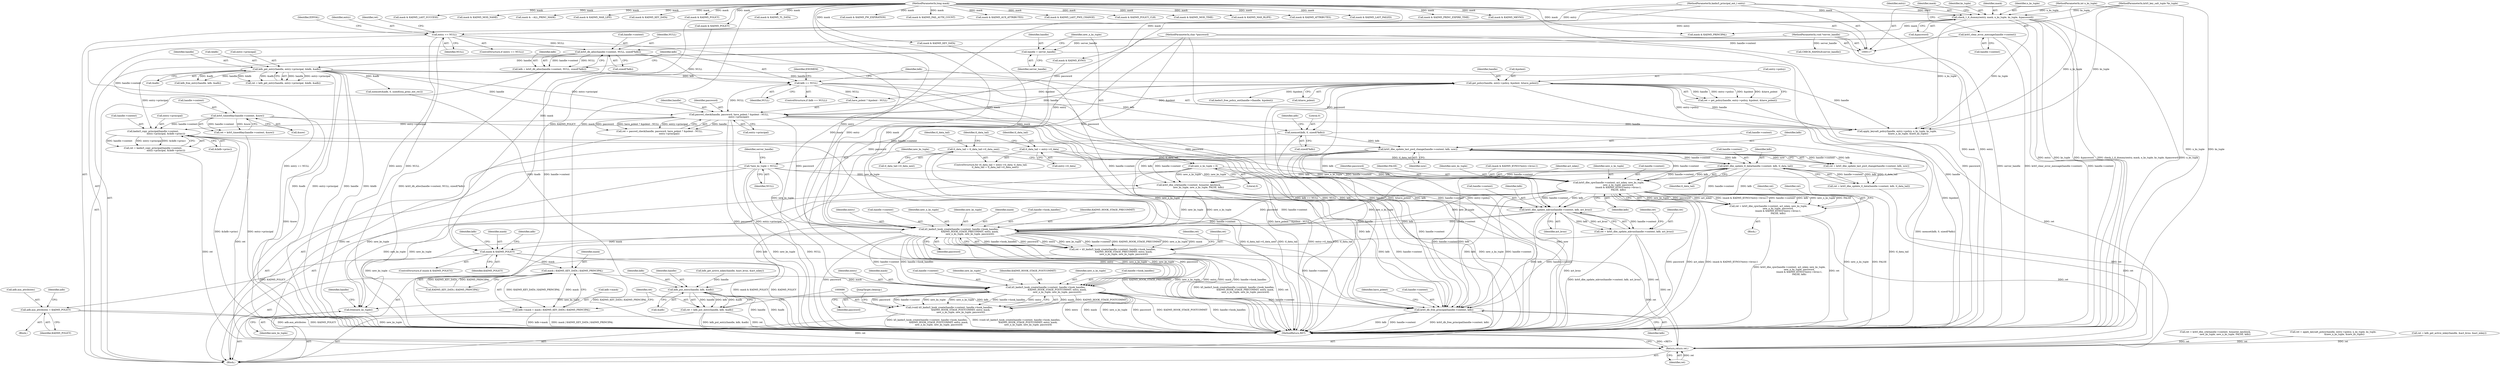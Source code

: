 digraph "1_krb5_b863de7fbf080b15e347a736fdda0a82d42f4f6b@pointer" {
"1000583" [label="(Call,krb5_dbe_cpw(handle->context, act_mkey, new_ks_tuple,\n                           new_n_ks_tuple, password,\n                           (mask & KADM5_KVNO)?entry->kvno:1,\n                           FALSE, kdb))"];
"1000530" [label="(Call,krb5_dbe_update_tl_data(handle->context, kdb, tl_data_tail))"];
"1000503" [label="(Call,krb5_dbe_update_last_pwd_change(handle->context, kdb, now))"];
"1000488" [label="(Call,kadm5_copy_principal(handle->context,\n                                    entry->principal, &(kdb->princ)))"];
"1000331" [label="(Call,krb5_timeofday(handle->context, &now))"];
"1000264" [label="(Call,krb5_db_alloc(handle->context, NULL, sizeof(*kdb)))"];
"1000151" [label="(Call,krb5_clear_error_message(handle->context))"];
"1000230" [label="(Call,entry == NULL)"];
"1000155" [label="(Call,check_1_6_dummy(entry, mask, n_ks_tuple, ks_tuple, &password))"];
"1000119" [label="(MethodParameterIn,kadm5_principal_ent_t entry)"];
"1000120" [label="(MethodParameterIn,long mask)"];
"1000121" [label="(MethodParameterIn,int n_ks_tuple)"];
"1000122" [label="(MethodParameterIn,krb5_key_salt_tuple *ks_tuple)"];
"1000237" [label="(Call,kdb_get_entry(handle, entry->principal, &kdb, &adb))"];
"1000136" [label="(Call,handle = server_handle)"];
"1000118" [label="(MethodParameterIn,void *server_handle)"];
"1000314" [label="(Call,passwd_check(handle, password, have_polent ? &polent : NULL,\n                           entry->principal))"];
"1000297" [label="(Call,get_policy(handle, entry->policy, &polent, &have_polent))"];
"1000123" [label="(MethodParameterIn,char *password)"];
"1000273" [label="(Call,kdb == NULL)"];
"1000262" [label="(Call,kdb = krb5_db_alloc(handle->context, NULL, sizeof(*kdb)))"];
"1000278" [label="(Call,memset(kdb, 0, sizeof(*kdb)))"];
"1000522" [label="(Call,tl_data_tail = tl_data_tail->tl_data_next)"];
"1000516" [label="(Call,tl_data_tail = entry->tl_data)"];
"1000146" [label="(Call,*new_ks_tuple = NULL)"];
"1000142" [label="(Call,new_n_ks_tuple = 0)"];
"1000581" [label="(Call,ret = krb5_dbe_cpw(handle->context, act_mkey, new_ks_tuple,\n                           new_n_ks_tuple, password,\n                           (mask & KADM5_KVNO)?entry->kvno:1,\n                           FALSE, kdb))"];
"1000718" [label="(Return,return ret;)"];
"1000620" [label="(Call,krb5_dbe_update_mkvno(handle->context, kdb, act_kvno))"];
"1000618" [label="(Call,ret = krb5_dbe_update_mkvno(handle->context, kdb, act_kvno))"];
"1000631" [label="(Call,k5_kadm5_hook_create(handle->context, handle->hook_handles,\n                               KADM5_HOOK_STAGE_PRECOMMIT, entry, mask,\n                               new_n_ks_tuple, new_ks_tuple, password))"];
"1000629" [label="(Call,ret = k5_kadm5_hook_create(handle->context, handle->hook_handles,\n                               KADM5_HOOK_STAGE_PRECOMMIT, entry, mask,\n                               new_n_ks_tuple, new_ks_tuple, password))"];
"1000653" [label="(Call,mask & KADM5_POLICY)"];
"1000657" [label="(Call,adb.aux_attributes = KADM5_POLICY)"];
"1000673" [label="(Call,mask | KADM5_KEY_DATA | KADM5_PRINCIPAL)"];
"1000669" [label="(Call,kdb->mask = mask | KADM5_KEY_DATA | KADM5_PRINCIPAL)"];
"1000687" [label="(Call,k5_kadm5_hook_create(handle->context, handle->hook_handles,\n                                KADM5_HOOK_STAGE_POSTCOMMIT, entry, mask,\n                                new_n_ks_tuple, new_ks_tuple, password))"];
"1000685" [label="(Call,(void) k5_kadm5_hook_create(handle->context, handle->hook_handles,\n                                KADM5_HOOK_STAGE_POSTCOMMIT, entry, mask,\n                                new_n_ks_tuple, new_ks_tuple, password))"];
"1000701" [label="(Call,free(new_ks_tuple))"];
"1000703" [label="(Call,krb5_db_free_principal(handle->context, kdb))"];
"1000680" [label="(Call,kdb_put_entry(handle, kdb, &adb))"];
"1000678" [label="(Call,ret = kdb_put_entry(handle, kdb, &adb))"];
"1000412" [label="(Call,mask & KADM5_PRINC_EXPIRE_TIME)"];
"1000685" [label="(Call,(void) k5_kadm5_hook_create(handle->context, handle->hook_handles,\n                                KADM5_HOOK_STAGE_POSTCOMMIT, entry, mask,\n                                new_n_ks_tuple, new_ks_tuple, password))"];
"1000632" [label="(Call,handle->context)"];
"1000181" [label="(Call,mask & KADM5_MKVNO)"];
"1000136" [label="(Call,handle = server_handle)"];
"1000641" [label="(Identifier,new_n_ks_tuple)"];
"1000521" [label="(Identifier,tl_data_tail)"];
"1000147" [label="(Identifier,new_ks_tuple)"];
"1000142" [label="(Call,new_n_ks_tuple = 0)"];
"1000189" [label="(Call,mask & KADM5_LAST_SUCCESS)"];
"1000492" [label="(Call,entry->principal)"];
"1000664" [label="(Identifier,adb)"];
"1000642" [label="(Identifier,new_ks_tuple)"];
"1000298" [label="(Identifier,handle)"];
"1000169" [label="(Call,mask & KADM5_MOD_NAME)"];
"1000541" [label="(Call,apply_keysalt_policy(handle, entry->policy, n_ks_tuple, ks_tuple,\n                               &new_n_ks_tuple, &new_ks_tuple))"];
"1000121" [label="(MethodParameterIn,int n_ks_tuple)"];
"1000695" [label="(Identifier,entry)"];
"1000151" [label="(Call,krb5_clear_error_message(handle->context))"];
"1000122" [label="(MethodParameterIn,krb5_key_salt_tuple *ks_tuple)"];
"1000603" [label="(Call,ret = krb5_dbe_crk(handle->context, &master_keyblock,\n                           new_ks_tuple, new_n_ks_tuple, FALSE, kdb))"];
"1000269" [label="(Call,sizeof(*kdb))"];
"1000580" [label="(Block,)"];
"1000224" [label="(Call,mask & ~ALL_PRINC_MASK)"];
"1000590" [label="(Identifier,password)"];
"1000696" [label="(Identifier,mask)"];
"1000124" [label="(Block,)"];
"1000263" [label="(Identifier,kdb)"];
"1000523" [label="(Identifier,tl_data_tail)"];
"1000316" [label="(Identifier,password)"];
"1000539" [label="(Call,ret = apply_keysalt_policy(handle, entry->policy, n_ks_tuple, ks_tuple,\n                               &new_n_ks_tuple, &new_ks_tuple))"];
"1000620" [label="(Call,krb5_dbe_update_mkvno(handle->context, kdb, act_kvno))"];
"1000534" [label="(Identifier,kdb)"];
"1000658" [label="(Call,adb.aux_attributes)"];
"1000229" [label="(ControlStructure,if (entry == NULL))"];
"1000370" [label="(Call,mask & KADM5_MAX_LIFE)"];
"1000295" [label="(Call,ret = get_policy(handle, entry->policy, &polent, &have_polent))"];
"1000652" [label="(ControlStructure,if (mask & KADM5_POLICY))"];
"1000244" [label="(Call,&adb)"];
"1000252" [label="(Call,kdb_free_entry(handle, kdb, &adb))"];
"1000143" [label="(Identifier,new_n_ks_tuple)"];
"1000699" [label="(Identifier,password)"];
"1000688" [label="(Call,handle->context)"];
"1000670" [label="(Call,kdb->mask)"];
"1000682" [label="(Identifier,kdb)"];
"1000516" [label="(Call,tl_data_tail = entry->tl_data)"];
"1000678" [label="(Call,ret = kdb_put_entry(handle, kdb, &adb))"];
"1000291" [label="(Call,mask & KADM5_POLICY)"];
"1000148" [label="(Identifier,NULL)"];
"1000707" [label="(Identifier,kdb)"];
"1000599" [label="(Identifier,FALSE)"];
"1000332" [label="(Call,handle->context)"];
"1000627" [label="(Identifier,ret)"];
"1000238" [label="(Identifier,handle)"];
"1000203" [label="(Call,mask & KADM5_KEY_DATA)"];
"1000231" [label="(Identifier,entry)"];
"1000507" [label="(Identifier,kdb)"];
"1000515" [label="(ControlStructure,for (tl_data_tail = entry->tl_data; tl_data_tail;\n             tl_data_tail = tl_data_tail->tl_data_next))"];
"1000640" [label="(Identifier,mask)"];
"1000215" [label="(Call,mask & KADM5_POLICY)"];
"1000605" [label="(Call,krb5_dbe_crk(handle->context, &master_keyblock,\n                           new_ks_tuple, new_n_ks_tuple, FALSE, kdb))"];
"1000661" [label="(Identifier,KADM5_POLICY)"];
"1000659" [label="(Identifier,adb)"];
"1000489" [label="(Call,handle->context)"];
"1000517" [label="(Identifier,tl_data_tail)"];
"1000322" [label="(Call,entry->principal)"];
"1000635" [label="(Call,handle->hook_handles)"];
"1000616" [label="(Identifier,ret)"];
"1000511" [label="(Call,mask & KADM5_TL_DATA)"];
"1000582" [label="(Identifier,ret)"];
"1000501" [label="(Call,ret = krb5_dbe_update_last_pwd_change(handle->context, kdb, now))"];
"1000331" [label="(Call,krb5_timeofday(handle->context, &now))"];
"1000149" [label="(Call,CHECK_HANDLE(server_handle))"];
"1000286" [label="(Identifier,adb)"];
"1000460" [label="(Call,mask & KADM5_PW_EXPIRATION)"];
"1000196" [label="(Call,mask & KADM5_FAIL_AUTH_COUNT)"];
"1000698" [label="(Identifier,new_ks_tuple)"];
"1000160" [label="(Call,&password)"];
"1000669" [label="(Call,kdb->mask = mask | KADM5_KEY_DATA | KADM5_PRINCIPAL)"];
"1000687" [label="(Call,k5_kadm5_hook_create(handle->context, handle->hook_handles,\n                                KADM5_HOOK_STAGE_POSTCOMMIT, entry, mask,\n                                new_n_ks_tuple, new_ks_tuple, password))"];
"1000185" [label="(Call,mask & KADM5_AUX_ATTRIBUTES)"];
"1000588" [label="(Identifier,new_ks_tuple)"];
"1000158" [label="(Identifier,n_ks_tuple)"];
"1000280" [label="(Literal,0)"];
"1000657" [label="(Call,adb.aux_attributes = KADM5_POLICY)"];
"1000166" [label="(Identifier,mask)"];
"1000621" [label="(Call,handle->context)"];
"1000518" [label="(Call,entry->tl_data)"];
"1000488" [label="(Call,kadm5_copy_principal(handle->context,\n                                    entry->principal, &(kdb->princ)))"];
"1000619" [label="(Identifier,ret)"];
"1000683" [label="(Call,&adb)"];
"1000264" [label="(Call,krb5_db_alloc(handle->context, NULL, sizeof(*kdb)))"];
"1000655" [label="(Identifier,KADM5_POLICY)"];
"1000503" [label="(Call,krb5_dbe_update_last_pwd_change(handle->context, kdb, now))"];
"1000680" [label="(Call,kdb_put_entry(handle, kdb, &adb))"];
"1000137" [label="(Identifier,handle)"];
"1000591" [label="(Call,(mask & KADM5_KVNO)?entry->kvno:1)"];
"1000531" [label="(Call,handle->context)"];
"1000656" [label="(Block,)"];
"1000681" [label="(Identifier,handle)"];
"1000557" [label="(Call,kdb_get_active_mkey(handle, &act_kvno, &act_mkey))"];
"1000317" [label="(Call,have_polent ? &polent : NULL)"];
"1000177" [label="(Call,mask & KADM5_LAST_PWD_CHANGE)"];
"1000236" [label="(Identifier,ret)"];
"1000159" [label="(Identifier,ks_tuple)"];
"1000638" [label="(Identifier,KADM5_HOOK_STAGE_PRECOMMIT)"];
"1000694" [label="(Identifier,KADM5_HOOK_STAGE_POSTCOMMIT)"];
"1000237" [label="(Call,kdb_get_entry(handle, entry->principal, &kdb, &adb))"];
"1000265" [label="(Call,handle->context)"];
"1000700" [label="(JumpTarget,cleanup:)"];
"1000703" [label="(Call,krb5_db_free_principal(handle->context, kdb))"];
"1000508" [label="(Identifier,now)"];
"1000631" [label="(Call,k5_kadm5_hook_create(handle->context, handle->hook_handles,\n                               KADM5_HOOK_STAGE_PRECOMMIT, entry, mask,\n                               new_n_ks_tuple, new_ks_tuple, password))"];
"1000278" [label="(Call,memset(kdb, 0, sizeof(*kdb)))"];
"1000138" [label="(Identifier,server_handle)"];
"1000719" [label="(Identifier,ret)"];
"1000671" [label="(Identifier,kdb)"];
"1000630" [label="(Identifier,ret)"];
"1000230" [label="(Call,entry == NULL)"];
"1000152" [label="(Call,handle->context)"];
"1000146" [label="(Call,*new_ks_tuple = NULL)"];
"1000535" [label="(Identifier,tl_data_tail)"];
"1000567" [label="(Call,mask & KADM5_KEY_DATA)"];
"1000639" [label="(Identifier,entry)"];
"1000654" [label="(Identifier,mask)"];
"1000156" [label="(Identifier,entry)"];
"1000118" [label="(MethodParameterIn,void *server_handle)"];
"1000242" [label="(Call,&kdb)"];
"1000587" [label="(Identifier,act_mkey)"];
"1000235" [label="(Call,ret = kdb_get_entry(handle, entry->principal, &kdb, &adb))"];
"1000335" [label="(Call,&now)"];
"1000297" [label="(Call,get_policy(handle, entry->policy, &polent, &have_polent))"];
"1000625" [label="(Identifier,act_kvno)"];
"1000709" [label="(Identifier,have_polent)"];
"1000234" [label="(Identifier,EINVAL)"];
"1000701" [label="(Call,free(new_ks_tuple))"];
"1000675" [label="(Call,KADM5_KEY_DATA | KADM5_PRINCIPAL)"];
"1000592" [label="(Call,mask & KADM5_KVNO)"];
"1000157" [label="(Identifier,mask)"];
"1000150" [label="(Identifier,server_handle)"];
"1000120" [label="(MethodParameterIn,long mask)"];
"1000697" [label="(Identifier,new_n_ks_tuple)"];
"1000581" [label="(Call,ret = krb5_dbe_cpw(handle->context, act_mkey, new_ks_tuple,\n                           new_n_ks_tuple, password,\n                           (mask & KADM5_KVNO)?entry->kvno:1,\n                           FALSE, kdb))"];
"1000495" [label="(Call,&(kdb->princ))"];
"1000232" [label="(Identifier,NULL)"];
"1000284" [label="(Call,memset(&adb, 0, sizeof(osa_princ_ent_rec)))"];
"1000262" [label="(Call,kdb = krb5_db_alloc(handle->context, NULL, sizeof(*kdb)))"];
"1000218" [label="(Call,mask & KADM5_POLICY_CLR)"];
"1000155" [label="(Call,check_1_6_dummy(entry, mask, n_ks_tuple, ks_tuple, &password))"];
"1000718" [label="(Return,return ret;)"];
"1000712" [label="(Call,kadm5_free_policy_ent(handle->lhandle, &polent))"];
"1000702" [label="(Identifier,new_ks_tuple)"];
"1000273" [label="(Call,kdb == NULL)"];
"1000720" [label="(MethodReturn,RET)"];
"1000524" [label="(Call,tl_data_tail->tl_data_next)"];
"1000673" [label="(Call,mask | KADM5_KEY_DATA | KADM5_PRINCIPAL)"];
"1000679" [label="(Identifier,ret)"];
"1000312" [label="(Call,ret = passwd_check(handle, password, have_polent ? &polent : NULL,\n                           entry->principal))"];
"1000674" [label="(Identifier,mask)"];
"1000315" [label="(Identifier,handle)"];
"1000504" [label="(Call,handle->context)"];
"1000279" [label="(Identifier,kdb)"];
"1000583" [label="(Call,krb5_dbe_cpw(handle->context, act_mkey, new_ks_tuple,\n                           new_n_ks_tuple, password,\n                           (mask & KADM5_KVNO)?entry->kvno:1,\n                           FALSE, kdb))"];
"1000691" [label="(Call,handle->hook_handles)"];
"1000555" [label="(Call,ret = kdb_get_active_mkey(handle, &act_kvno, &act_mkey))"];
"1000302" [label="(Call,&polent)"];
"1000119" [label="(MethodParameterIn,kadm5_principal_ent_t entry)"];
"1000144" [label="(Literal,0)"];
"1000486" [label="(Call,ret = kadm5_copy_principal(handle->context,\n                                    entry->principal, &(kdb->princ)))"];
"1000304" [label="(Call,&have_polent)"];
"1000268" [label="(Identifier,NULL)"];
"1000275" [label="(Identifier,NULL)"];
"1000530" [label="(Call,krb5_dbe_update_tl_data(handle->context, kdb, tl_data_tail))"];
"1000618" [label="(Call,ret = krb5_dbe_update_mkvno(handle->context, kdb, act_kvno))"];
"1000272" [label="(ControlStructure,if (kdb == NULL))"];
"1000299" [label="(Call,entry->policy)"];
"1000329" [label="(Call,ret = krb5_timeofday(handle->context, &now))"];
"1000173" [label="(Call,mask & KADM5_MOD_TIME)"];
"1000624" [label="(Identifier,kdb)"];
"1000528" [label="(Call,ret = krb5_dbe_update_tl_data(handle->context, kdb, tl_data_tail))"];
"1000643" [label="(Identifier,password)"];
"1000165" [label="(Call,mask & KADM5_PRINCIPAL)"];
"1000277" [label="(Identifier,ENOMEM)"];
"1000600" [label="(Identifier,kdb)"];
"1000281" [label="(Call,sizeof(*kdb))"];
"1000705" [label="(Identifier,handle)"];
"1000645" [label="(Identifier,ret)"];
"1000391" [label="(Call,mask & KADM5_MAX_RLIFE)"];
"1000629" [label="(Call,ret = k5_kadm5_hook_create(handle->context, handle->hook_handles,\n                               KADM5_HOOK_STAGE_PRECOMMIT, entry, mask,\n                               new_n_ks_tuple, new_ks_tuple, password))"];
"1000239" [label="(Call,entry->principal)"];
"1000589" [label="(Identifier,new_n_ks_tuple)"];
"1000349" [label="(Call,mask & KADM5_ATTRIBUTES)"];
"1000704" [label="(Call,handle->context)"];
"1000314" [label="(Call,passwd_check(handle, password, have_polent ? &polent : NULL,\n                           entry->principal))"];
"1000123" [label="(MethodParameterIn,char *password)"];
"1000653" [label="(Call,mask & KADM5_POLICY)"];
"1000193" [label="(Call,mask & KADM5_LAST_FAILED)"];
"1000522" [label="(Call,tl_data_tail = tl_data_tail->tl_data_next)"];
"1000584" [label="(Call,handle->context)"];
"1000274" [label="(Identifier,kdb)"];
"1000583" -> "1000581"  [label="AST: "];
"1000583" -> "1000600"  [label="CFG: "];
"1000584" -> "1000583"  [label="AST: "];
"1000587" -> "1000583"  [label="AST: "];
"1000588" -> "1000583"  [label="AST: "];
"1000589" -> "1000583"  [label="AST: "];
"1000590" -> "1000583"  [label="AST: "];
"1000591" -> "1000583"  [label="AST: "];
"1000599" -> "1000583"  [label="AST: "];
"1000600" -> "1000583"  [label="AST: "];
"1000581" -> "1000583"  [label="CFG: "];
"1000583" -> "1000720"  [label="DDG: new_n_ks_tuple"];
"1000583" -> "1000720"  [label="DDG: FALSE"];
"1000583" -> "1000720"  [label="DDG: password"];
"1000583" -> "1000720"  [label="DDG: act_mkey"];
"1000583" -> "1000720"  [label="DDG: (mask & KADM5_KVNO)?entry->kvno:1"];
"1000583" -> "1000581"  [label="DDG: new_ks_tuple"];
"1000583" -> "1000581"  [label="DDG: password"];
"1000583" -> "1000581"  [label="DDG: act_mkey"];
"1000583" -> "1000581"  [label="DDG: (mask & KADM5_KVNO)?entry->kvno:1"];
"1000583" -> "1000581"  [label="DDG: handle->context"];
"1000583" -> "1000581"  [label="DDG: kdb"];
"1000583" -> "1000581"  [label="DDG: new_n_ks_tuple"];
"1000583" -> "1000581"  [label="DDG: FALSE"];
"1000530" -> "1000583"  [label="DDG: handle->context"];
"1000530" -> "1000583"  [label="DDG: kdb"];
"1000503" -> "1000583"  [label="DDG: handle->context"];
"1000503" -> "1000583"  [label="DDG: kdb"];
"1000146" -> "1000583"  [label="DDG: new_ks_tuple"];
"1000142" -> "1000583"  [label="DDG: new_n_ks_tuple"];
"1000314" -> "1000583"  [label="DDG: password"];
"1000123" -> "1000583"  [label="DDG: password"];
"1000583" -> "1000620"  [label="DDG: handle->context"];
"1000583" -> "1000620"  [label="DDG: kdb"];
"1000583" -> "1000631"  [label="DDG: new_n_ks_tuple"];
"1000583" -> "1000631"  [label="DDG: new_ks_tuple"];
"1000583" -> "1000631"  [label="DDG: password"];
"1000583" -> "1000701"  [label="DDG: new_ks_tuple"];
"1000583" -> "1000703"  [label="DDG: handle->context"];
"1000583" -> "1000703"  [label="DDG: kdb"];
"1000530" -> "1000528"  [label="AST: "];
"1000530" -> "1000535"  [label="CFG: "];
"1000531" -> "1000530"  [label="AST: "];
"1000534" -> "1000530"  [label="AST: "];
"1000535" -> "1000530"  [label="AST: "];
"1000528" -> "1000530"  [label="CFG: "];
"1000530" -> "1000720"  [label="DDG: tl_data_tail"];
"1000530" -> "1000528"  [label="DDG: handle->context"];
"1000530" -> "1000528"  [label="DDG: kdb"];
"1000530" -> "1000528"  [label="DDG: tl_data_tail"];
"1000503" -> "1000530"  [label="DDG: handle->context"];
"1000503" -> "1000530"  [label="DDG: kdb"];
"1000522" -> "1000530"  [label="DDG: tl_data_tail"];
"1000516" -> "1000530"  [label="DDG: tl_data_tail"];
"1000530" -> "1000605"  [label="DDG: handle->context"];
"1000530" -> "1000605"  [label="DDG: kdb"];
"1000530" -> "1000620"  [label="DDG: handle->context"];
"1000530" -> "1000620"  [label="DDG: kdb"];
"1000530" -> "1000703"  [label="DDG: handle->context"];
"1000530" -> "1000703"  [label="DDG: kdb"];
"1000503" -> "1000501"  [label="AST: "];
"1000503" -> "1000508"  [label="CFG: "];
"1000504" -> "1000503"  [label="AST: "];
"1000507" -> "1000503"  [label="AST: "];
"1000508" -> "1000503"  [label="AST: "];
"1000501" -> "1000503"  [label="CFG: "];
"1000503" -> "1000720"  [label="DDG: now"];
"1000503" -> "1000501"  [label="DDG: handle->context"];
"1000503" -> "1000501"  [label="DDG: kdb"];
"1000503" -> "1000501"  [label="DDG: now"];
"1000488" -> "1000503"  [label="DDG: handle->context"];
"1000278" -> "1000503"  [label="DDG: kdb"];
"1000503" -> "1000605"  [label="DDG: handle->context"];
"1000503" -> "1000605"  [label="DDG: kdb"];
"1000503" -> "1000620"  [label="DDG: handle->context"];
"1000503" -> "1000620"  [label="DDG: kdb"];
"1000503" -> "1000703"  [label="DDG: handle->context"];
"1000503" -> "1000703"  [label="DDG: kdb"];
"1000488" -> "1000486"  [label="AST: "];
"1000488" -> "1000495"  [label="CFG: "];
"1000489" -> "1000488"  [label="AST: "];
"1000492" -> "1000488"  [label="AST: "];
"1000495" -> "1000488"  [label="AST: "];
"1000486" -> "1000488"  [label="CFG: "];
"1000488" -> "1000720"  [label="DDG: &(kdb->princ)"];
"1000488" -> "1000720"  [label="DDG: entry->principal"];
"1000488" -> "1000486"  [label="DDG: handle->context"];
"1000488" -> "1000486"  [label="DDG: entry->principal"];
"1000488" -> "1000486"  [label="DDG: &(kdb->princ)"];
"1000331" -> "1000488"  [label="DDG: handle->context"];
"1000237" -> "1000488"  [label="DDG: entry->principal"];
"1000314" -> "1000488"  [label="DDG: entry->principal"];
"1000488" -> "1000703"  [label="DDG: handle->context"];
"1000331" -> "1000329"  [label="AST: "];
"1000331" -> "1000335"  [label="CFG: "];
"1000332" -> "1000331"  [label="AST: "];
"1000335" -> "1000331"  [label="AST: "];
"1000329" -> "1000331"  [label="CFG: "];
"1000331" -> "1000720"  [label="DDG: &now"];
"1000331" -> "1000329"  [label="DDG: handle->context"];
"1000331" -> "1000329"  [label="DDG: &now"];
"1000264" -> "1000331"  [label="DDG: handle->context"];
"1000331" -> "1000703"  [label="DDG: handle->context"];
"1000264" -> "1000262"  [label="AST: "];
"1000264" -> "1000269"  [label="CFG: "];
"1000265" -> "1000264"  [label="AST: "];
"1000268" -> "1000264"  [label="AST: "];
"1000269" -> "1000264"  [label="AST: "];
"1000262" -> "1000264"  [label="CFG: "];
"1000264" -> "1000720"  [label="DDG: handle->context"];
"1000264" -> "1000262"  [label="DDG: handle->context"];
"1000264" -> "1000262"  [label="DDG: NULL"];
"1000151" -> "1000264"  [label="DDG: handle->context"];
"1000230" -> "1000264"  [label="DDG: NULL"];
"1000264" -> "1000273"  [label="DDG: NULL"];
"1000264" -> "1000703"  [label="DDG: handle->context"];
"1000151" -> "1000124"  [label="AST: "];
"1000151" -> "1000152"  [label="CFG: "];
"1000152" -> "1000151"  [label="AST: "];
"1000156" -> "1000151"  [label="CFG: "];
"1000151" -> "1000720"  [label="DDG: krb5_clear_error_message(handle->context)"];
"1000151" -> "1000720"  [label="DDG: handle->context"];
"1000230" -> "1000229"  [label="AST: "];
"1000230" -> "1000232"  [label="CFG: "];
"1000231" -> "1000230"  [label="AST: "];
"1000232" -> "1000230"  [label="AST: "];
"1000234" -> "1000230"  [label="CFG: "];
"1000236" -> "1000230"  [label="CFG: "];
"1000230" -> "1000720"  [label="DDG: entry"];
"1000230" -> "1000720"  [label="DDG: NULL"];
"1000230" -> "1000720"  [label="DDG: entry == NULL"];
"1000155" -> "1000230"  [label="DDG: entry"];
"1000119" -> "1000230"  [label="DDG: entry"];
"1000230" -> "1000631"  [label="DDG: entry"];
"1000155" -> "1000124"  [label="AST: "];
"1000155" -> "1000160"  [label="CFG: "];
"1000156" -> "1000155"  [label="AST: "];
"1000157" -> "1000155"  [label="AST: "];
"1000158" -> "1000155"  [label="AST: "];
"1000159" -> "1000155"  [label="AST: "];
"1000160" -> "1000155"  [label="AST: "];
"1000166" -> "1000155"  [label="CFG: "];
"1000155" -> "1000720"  [label="DDG: ks_tuple"];
"1000155" -> "1000720"  [label="DDG: &password"];
"1000155" -> "1000720"  [label="DDG: check_1_6_dummy(entry, mask, n_ks_tuple, ks_tuple, &password)"];
"1000155" -> "1000720"  [label="DDG: n_ks_tuple"];
"1000155" -> "1000720"  [label="DDG: entry"];
"1000119" -> "1000155"  [label="DDG: entry"];
"1000120" -> "1000155"  [label="DDG: mask"];
"1000121" -> "1000155"  [label="DDG: n_ks_tuple"];
"1000122" -> "1000155"  [label="DDG: ks_tuple"];
"1000155" -> "1000165"  [label="DDG: mask"];
"1000155" -> "1000541"  [label="DDG: n_ks_tuple"];
"1000155" -> "1000541"  [label="DDG: ks_tuple"];
"1000119" -> "1000117"  [label="AST: "];
"1000119" -> "1000720"  [label="DDG: entry"];
"1000119" -> "1000631"  [label="DDG: entry"];
"1000119" -> "1000687"  [label="DDG: entry"];
"1000120" -> "1000117"  [label="AST: "];
"1000120" -> "1000720"  [label="DDG: mask"];
"1000120" -> "1000165"  [label="DDG: mask"];
"1000120" -> "1000169"  [label="DDG: mask"];
"1000120" -> "1000173"  [label="DDG: mask"];
"1000120" -> "1000177"  [label="DDG: mask"];
"1000120" -> "1000181"  [label="DDG: mask"];
"1000120" -> "1000185"  [label="DDG: mask"];
"1000120" -> "1000189"  [label="DDG: mask"];
"1000120" -> "1000193"  [label="DDG: mask"];
"1000120" -> "1000196"  [label="DDG: mask"];
"1000120" -> "1000203"  [label="DDG: mask"];
"1000120" -> "1000215"  [label="DDG: mask"];
"1000120" -> "1000218"  [label="DDG: mask"];
"1000120" -> "1000224"  [label="DDG: mask"];
"1000120" -> "1000291"  [label="DDG: mask"];
"1000120" -> "1000349"  [label="DDG: mask"];
"1000120" -> "1000370"  [label="DDG: mask"];
"1000120" -> "1000391"  [label="DDG: mask"];
"1000120" -> "1000412"  [label="DDG: mask"];
"1000120" -> "1000460"  [label="DDG: mask"];
"1000120" -> "1000511"  [label="DDG: mask"];
"1000120" -> "1000567"  [label="DDG: mask"];
"1000120" -> "1000592"  [label="DDG: mask"];
"1000120" -> "1000631"  [label="DDG: mask"];
"1000120" -> "1000653"  [label="DDG: mask"];
"1000120" -> "1000673"  [label="DDG: mask"];
"1000120" -> "1000687"  [label="DDG: mask"];
"1000121" -> "1000117"  [label="AST: "];
"1000121" -> "1000720"  [label="DDG: n_ks_tuple"];
"1000121" -> "1000541"  [label="DDG: n_ks_tuple"];
"1000122" -> "1000117"  [label="AST: "];
"1000122" -> "1000720"  [label="DDG: ks_tuple"];
"1000122" -> "1000541"  [label="DDG: ks_tuple"];
"1000237" -> "1000235"  [label="AST: "];
"1000237" -> "1000244"  [label="CFG: "];
"1000238" -> "1000237"  [label="AST: "];
"1000239" -> "1000237"  [label="AST: "];
"1000242" -> "1000237"  [label="AST: "];
"1000244" -> "1000237"  [label="AST: "];
"1000235" -> "1000237"  [label="CFG: "];
"1000237" -> "1000720"  [label="DDG: entry->principal"];
"1000237" -> "1000720"  [label="DDG: handle"];
"1000237" -> "1000720"  [label="DDG: &kdb"];
"1000237" -> "1000720"  [label="DDG: &adb"];
"1000237" -> "1000235"  [label="DDG: handle"];
"1000237" -> "1000235"  [label="DDG: entry->principal"];
"1000237" -> "1000235"  [label="DDG: &kdb"];
"1000237" -> "1000235"  [label="DDG: &adb"];
"1000136" -> "1000237"  [label="DDG: handle"];
"1000237" -> "1000252"  [label="DDG: handle"];
"1000237" -> "1000252"  [label="DDG: &adb"];
"1000237" -> "1000284"  [label="DDG: &adb"];
"1000237" -> "1000297"  [label="DDG: handle"];
"1000237" -> "1000314"  [label="DDG: handle"];
"1000237" -> "1000314"  [label="DDG: entry->principal"];
"1000237" -> "1000541"  [label="DDG: handle"];
"1000136" -> "1000124"  [label="AST: "];
"1000136" -> "1000138"  [label="CFG: "];
"1000137" -> "1000136"  [label="AST: "];
"1000138" -> "1000136"  [label="AST: "];
"1000143" -> "1000136"  [label="CFG: "];
"1000136" -> "1000720"  [label="DDG: handle"];
"1000118" -> "1000136"  [label="DDG: server_handle"];
"1000118" -> "1000117"  [label="AST: "];
"1000118" -> "1000720"  [label="DDG: server_handle"];
"1000118" -> "1000149"  [label="DDG: server_handle"];
"1000314" -> "1000312"  [label="AST: "];
"1000314" -> "1000322"  [label="CFG: "];
"1000315" -> "1000314"  [label="AST: "];
"1000316" -> "1000314"  [label="AST: "];
"1000317" -> "1000314"  [label="AST: "];
"1000322" -> "1000314"  [label="AST: "];
"1000312" -> "1000314"  [label="CFG: "];
"1000314" -> "1000720"  [label="DDG: handle"];
"1000314" -> "1000720"  [label="DDG: password"];
"1000314" -> "1000720"  [label="DDG: entry->principal"];
"1000314" -> "1000720"  [label="DDG: have_polent ? &polent : NULL"];
"1000314" -> "1000312"  [label="DDG: handle"];
"1000314" -> "1000312"  [label="DDG: password"];
"1000314" -> "1000312"  [label="DDG: have_polent ? &polent : NULL"];
"1000314" -> "1000312"  [label="DDG: entry->principal"];
"1000297" -> "1000314"  [label="DDG: handle"];
"1000297" -> "1000314"  [label="DDG: &polent"];
"1000123" -> "1000314"  [label="DDG: password"];
"1000273" -> "1000314"  [label="DDG: NULL"];
"1000314" -> "1000541"  [label="DDG: handle"];
"1000314" -> "1000631"  [label="DDG: password"];
"1000297" -> "1000295"  [label="AST: "];
"1000297" -> "1000304"  [label="CFG: "];
"1000298" -> "1000297"  [label="AST: "];
"1000299" -> "1000297"  [label="AST: "];
"1000302" -> "1000297"  [label="AST: "];
"1000304" -> "1000297"  [label="AST: "];
"1000295" -> "1000297"  [label="CFG: "];
"1000297" -> "1000720"  [label="DDG: handle"];
"1000297" -> "1000720"  [label="DDG: &have_polent"];
"1000297" -> "1000720"  [label="DDG: entry->policy"];
"1000297" -> "1000720"  [label="DDG: &polent"];
"1000297" -> "1000295"  [label="DDG: handle"];
"1000297" -> "1000295"  [label="DDG: entry->policy"];
"1000297" -> "1000295"  [label="DDG: &polent"];
"1000297" -> "1000295"  [label="DDG: &have_polent"];
"1000297" -> "1000317"  [label="DDG: &polent"];
"1000297" -> "1000541"  [label="DDG: handle"];
"1000297" -> "1000541"  [label="DDG: entry->policy"];
"1000297" -> "1000712"  [label="DDG: &polent"];
"1000123" -> "1000117"  [label="AST: "];
"1000123" -> "1000720"  [label="DDG: password"];
"1000123" -> "1000631"  [label="DDG: password"];
"1000123" -> "1000687"  [label="DDG: password"];
"1000273" -> "1000272"  [label="AST: "];
"1000273" -> "1000275"  [label="CFG: "];
"1000274" -> "1000273"  [label="AST: "];
"1000275" -> "1000273"  [label="AST: "];
"1000277" -> "1000273"  [label="CFG: "];
"1000279" -> "1000273"  [label="CFG: "];
"1000273" -> "1000720"  [label="DDG: NULL"];
"1000273" -> "1000720"  [label="DDG: kdb"];
"1000273" -> "1000720"  [label="DDG: kdb == NULL"];
"1000262" -> "1000273"  [label="DDG: kdb"];
"1000273" -> "1000278"  [label="DDG: kdb"];
"1000273" -> "1000317"  [label="DDG: NULL"];
"1000262" -> "1000124"  [label="AST: "];
"1000263" -> "1000262"  [label="AST: "];
"1000274" -> "1000262"  [label="CFG: "];
"1000262" -> "1000720"  [label="DDG: krb5_db_alloc(handle->context, NULL, sizeof(*kdb))"];
"1000278" -> "1000124"  [label="AST: "];
"1000278" -> "1000281"  [label="CFG: "];
"1000279" -> "1000278"  [label="AST: "];
"1000280" -> "1000278"  [label="AST: "];
"1000281" -> "1000278"  [label="AST: "];
"1000286" -> "1000278"  [label="CFG: "];
"1000278" -> "1000720"  [label="DDG: memset(kdb, 0, sizeof(*kdb))"];
"1000278" -> "1000703"  [label="DDG: kdb"];
"1000522" -> "1000515"  [label="AST: "];
"1000522" -> "1000524"  [label="CFG: "];
"1000523" -> "1000522"  [label="AST: "];
"1000524" -> "1000522"  [label="AST: "];
"1000521" -> "1000522"  [label="CFG: "];
"1000522" -> "1000720"  [label="DDG: tl_data_tail->tl_data_next"];
"1000522" -> "1000720"  [label="DDG: tl_data_tail"];
"1000516" -> "1000515"  [label="AST: "];
"1000516" -> "1000518"  [label="CFG: "];
"1000517" -> "1000516"  [label="AST: "];
"1000518" -> "1000516"  [label="AST: "];
"1000521" -> "1000516"  [label="CFG: "];
"1000516" -> "1000720"  [label="DDG: entry->tl_data"];
"1000516" -> "1000720"  [label="DDG: tl_data_tail"];
"1000146" -> "1000124"  [label="AST: "];
"1000146" -> "1000148"  [label="CFG: "];
"1000147" -> "1000146"  [label="AST: "];
"1000148" -> "1000146"  [label="AST: "];
"1000150" -> "1000146"  [label="CFG: "];
"1000146" -> "1000720"  [label="DDG: NULL"];
"1000146" -> "1000720"  [label="DDG: new_ks_tuple"];
"1000146" -> "1000605"  [label="DDG: new_ks_tuple"];
"1000146" -> "1000631"  [label="DDG: new_ks_tuple"];
"1000146" -> "1000701"  [label="DDG: new_ks_tuple"];
"1000142" -> "1000124"  [label="AST: "];
"1000142" -> "1000144"  [label="CFG: "];
"1000143" -> "1000142"  [label="AST: "];
"1000144" -> "1000142"  [label="AST: "];
"1000147" -> "1000142"  [label="CFG: "];
"1000142" -> "1000720"  [label="DDG: new_n_ks_tuple"];
"1000142" -> "1000605"  [label="DDG: new_n_ks_tuple"];
"1000142" -> "1000631"  [label="DDG: new_n_ks_tuple"];
"1000581" -> "1000580"  [label="AST: "];
"1000582" -> "1000581"  [label="AST: "];
"1000616" -> "1000581"  [label="CFG: "];
"1000581" -> "1000720"  [label="DDG: krb5_dbe_cpw(handle->context, act_mkey, new_ks_tuple,\n                           new_n_ks_tuple, password,\n                           (mask & KADM5_KVNO)?entry->kvno:1,\n                           FALSE, kdb)"];
"1000581" -> "1000720"  [label="DDG: ret"];
"1000581" -> "1000718"  [label="DDG: ret"];
"1000718" -> "1000124"  [label="AST: "];
"1000718" -> "1000719"  [label="CFG: "];
"1000719" -> "1000718"  [label="AST: "];
"1000720" -> "1000718"  [label="CFG: "];
"1000718" -> "1000720"  [label="DDG: <RET>"];
"1000719" -> "1000718"  [label="DDG: ret"];
"1000539" -> "1000718"  [label="DDG: ret"];
"1000629" -> "1000718"  [label="DDG: ret"];
"1000295" -> "1000718"  [label="DDG: ret"];
"1000678" -> "1000718"  [label="DDG: ret"];
"1000312" -> "1000718"  [label="DDG: ret"];
"1000555" -> "1000718"  [label="DDG: ret"];
"1000528" -> "1000718"  [label="DDG: ret"];
"1000618" -> "1000718"  [label="DDG: ret"];
"1000486" -> "1000718"  [label="DDG: ret"];
"1000501" -> "1000718"  [label="DDG: ret"];
"1000603" -> "1000718"  [label="DDG: ret"];
"1000329" -> "1000718"  [label="DDG: ret"];
"1000620" -> "1000618"  [label="AST: "];
"1000620" -> "1000625"  [label="CFG: "];
"1000621" -> "1000620"  [label="AST: "];
"1000624" -> "1000620"  [label="AST: "];
"1000625" -> "1000620"  [label="AST: "];
"1000618" -> "1000620"  [label="CFG: "];
"1000620" -> "1000720"  [label="DDG: act_kvno"];
"1000620" -> "1000618"  [label="DDG: handle->context"];
"1000620" -> "1000618"  [label="DDG: kdb"];
"1000620" -> "1000618"  [label="DDG: act_kvno"];
"1000605" -> "1000620"  [label="DDG: handle->context"];
"1000605" -> "1000620"  [label="DDG: kdb"];
"1000620" -> "1000631"  [label="DDG: handle->context"];
"1000620" -> "1000680"  [label="DDG: kdb"];
"1000620" -> "1000703"  [label="DDG: handle->context"];
"1000620" -> "1000703"  [label="DDG: kdb"];
"1000618" -> "1000124"  [label="AST: "];
"1000619" -> "1000618"  [label="AST: "];
"1000627" -> "1000618"  [label="CFG: "];
"1000618" -> "1000720"  [label="DDG: ret"];
"1000618" -> "1000720"  [label="DDG: krb5_dbe_update_mkvno(handle->context, kdb, act_kvno)"];
"1000631" -> "1000629"  [label="AST: "];
"1000631" -> "1000643"  [label="CFG: "];
"1000632" -> "1000631"  [label="AST: "];
"1000635" -> "1000631"  [label="AST: "];
"1000638" -> "1000631"  [label="AST: "];
"1000639" -> "1000631"  [label="AST: "];
"1000640" -> "1000631"  [label="AST: "];
"1000641" -> "1000631"  [label="AST: "];
"1000642" -> "1000631"  [label="AST: "];
"1000643" -> "1000631"  [label="AST: "];
"1000629" -> "1000631"  [label="CFG: "];
"1000631" -> "1000720"  [label="DDG: password"];
"1000631" -> "1000720"  [label="DDG: KADM5_HOOK_STAGE_PRECOMMIT"];
"1000631" -> "1000720"  [label="DDG: new_n_ks_tuple"];
"1000631" -> "1000720"  [label="DDG: entry"];
"1000631" -> "1000720"  [label="DDG: mask"];
"1000631" -> "1000720"  [label="DDG: handle->hook_handles"];
"1000631" -> "1000629"  [label="DDG: handle->hook_handles"];
"1000631" -> "1000629"  [label="DDG: password"];
"1000631" -> "1000629"  [label="DDG: entry"];
"1000631" -> "1000629"  [label="DDG: new_ks_tuple"];
"1000631" -> "1000629"  [label="DDG: handle->context"];
"1000631" -> "1000629"  [label="DDG: KADM5_HOOK_STAGE_PRECOMMIT"];
"1000631" -> "1000629"  [label="DDG: new_n_ks_tuple"];
"1000631" -> "1000629"  [label="DDG: mask"];
"1000567" -> "1000631"  [label="DDG: mask"];
"1000592" -> "1000631"  [label="DDG: mask"];
"1000605" -> "1000631"  [label="DDG: new_n_ks_tuple"];
"1000605" -> "1000631"  [label="DDG: new_ks_tuple"];
"1000631" -> "1000653"  [label="DDG: mask"];
"1000631" -> "1000687"  [label="DDG: handle->context"];
"1000631" -> "1000687"  [label="DDG: handle->hook_handles"];
"1000631" -> "1000687"  [label="DDG: entry"];
"1000631" -> "1000687"  [label="DDG: new_n_ks_tuple"];
"1000631" -> "1000687"  [label="DDG: new_ks_tuple"];
"1000631" -> "1000687"  [label="DDG: password"];
"1000631" -> "1000701"  [label="DDG: new_ks_tuple"];
"1000631" -> "1000703"  [label="DDG: handle->context"];
"1000629" -> "1000124"  [label="AST: "];
"1000630" -> "1000629"  [label="AST: "];
"1000645" -> "1000629"  [label="CFG: "];
"1000629" -> "1000720"  [label="DDG: ret"];
"1000629" -> "1000720"  [label="DDG: k5_kadm5_hook_create(handle->context, handle->hook_handles,\n                               KADM5_HOOK_STAGE_PRECOMMIT, entry, mask,\n                               new_n_ks_tuple, new_ks_tuple, password)"];
"1000653" -> "1000652"  [label="AST: "];
"1000653" -> "1000655"  [label="CFG: "];
"1000654" -> "1000653"  [label="AST: "];
"1000655" -> "1000653"  [label="AST: "];
"1000659" -> "1000653"  [label="CFG: "];
"1000671" -> "1000653"  [label="CFG: "];
"1000653" -> "1000720"  [label="DDG: KADM5_POLICY"];
"1000653" -> "1000720"  [label="DDG: mask & KADM5_POLICY"];
"1000291" -> "1000653"  [label="DDG: KADM5_POLICY"];
"1000653" -> "1000657"  [label="DDG: KADM5_POLICY"];
"1000653" -> "1000673"  [label="DDG: mask"];
"1000657" -> "1000656"  [label="AST: "];
"1000657" -> "1000661"  [label="CFG: "];
"1000658" -> "1000657"  [label="AST: "];
"1000661" -> "1000657"  [label="AST: "];
"1000664" -> "1000657"  [label="CFG: "];
"1000657" -> "1000720"  [label="DDG: KADM5_POLICY"];
"1000657" -> "1000720"  [label="DDG: adb.aux_attributes"];
"1000673" -> "1000669"  [label="AST: "];
"1000673" -> "1000675"  [label="CFG: "];
"1000674" -> "1000673"  [label="AST: "];
"1000675" -> "1000673"  [label="AST: "];
"1000669" -> "1000673"  [label="CFG: "];
"1000673" -> "1000720"  [label="DDG: KADM5_KEY_DATA | KADM5_PRINCIPAL"];
"1000673" -> "1000669"  [label="DDG: mask"];
"1000673" -> "1000669"  [label="DDG: KADM5_KEY_DATA | KADM5_PRINCIPAL"];
"1000675" -> "1000673"  [label="DDG: KADM5_KEY_DATA"];
"1000675" -> "1000673"  [label="DDG: KADM5_PRINCIPAL"];
"1000673" -> "1000687"  [label="DDG: mask"];
"1000669" -> "1000124"  [label="AST: "];
"1000670" -> "1000669"  [label="AST: "];
"1000679" -> "1000669"  [label="CFG: "];
"1000669" -> "1000720"  [label="DDG: kdb->mask"];
"1000669" -> "1000720"  [label="DDG: mask | KADM5_KEY_DATA | KADM5_PRINCIPAL"];
"1000687" -> "1000685"  [label="AST: "];
"1000687" -> "1000699"  [label="CFG: "];
"1000688" -> "1000687"  [label="AST: "];
"1000691" -> "1000687"  [label="AST: "];
"1000694" -> "1000687"  [label="AST: "];
"1000695" -> "1000687"  [label="AST: "];
"1000696" -> "1000687"  [label="AST: "];
"1000697" -> "1000687"  [label="AST: "];
"1000698" -> "1000687"  [label="AST: "];
"1000699" -> "1000687"  [label="AST: "];
"1000685" -> "1000687"  [label="CFG: "];
"1000687" -> "1000720"  [label="DDG: entry"];
"1000687" -> "1000720"  [label="DDG: mask"];
"1000687" -> "1000720"  [label="DDG: new_n_ks_tuple"];
"1000687" -> "1000720"  [label="DDG: password"];
"1000687" -> "1000720"  [label="DDG: KADM5_HOOK_STAGE_POSTCOMMIT"];
"1000687" -> "1000720"  [label="DDG: handle->hook_handles"];
"1000687" -> "1000685"  [label="DDG: mask"];
"1000687" -> "1000685"  [label="DDG: KADM5_HOOK_STAGE_POSTCOMMIT"];
"1000687" -> "1000685"  [label="DDG: password"];
"1000687" -> "1000685"  [label="DDG: handle->context"];
"1000687" -> "1000685"  [label="DDG: new_ks_tuple"];
"1000687" -> "1000685"  [label="DDG: new_n_ks_tuple"];
"1000687" -> "1000685"  [label="DDG: handle->hook_handles"];
"1000687" -> "1000685"  [label="DDG: entry"];
"1000687" -> "1000701"  [label="DDG: new_ks_tuple"];
"1000687" -> "1000703"  [label="DDG: handle->context"];
"1000685" -> "1000124"  [label="AST: "];
"1000686" -> "1000685"  [label="AST: "];
"1000700" -> "1000685"  [label="CFG: "];
"1000685" -> "1000720"  [label="DDG: (void) k5_kadm5_hook_create(handle->context, handle->hook_handles,\n                                KADM5_HOOK_STAGE_POSTCOMMIT, entry, mask,\n                                new_n_ks_tuple, new_ks_tuple, password)"];
"1000685" -> "1000720"  [label="DDG: k5_kadm5_hook_create(handle->context, handle->hook_handles,\n                                KADM5_HOOK_STAGE_POSTCOMMIT, entry, mask,\n                                new_n_ks_tuple, new_ks_tuple, password)"];
"1000701" -> "1000124"  [label="AST: "];
"1000701" -> "1000702"  [label="CFG: "];
"1000702" -> "1000701"  [label="AST: "];
"1000705" -> "1000701"  [label="CFG: "];
"1000701" -> "1000720"  [label="DDG: new_ks_tuple"];
"1000605" -> "1000701"  [label="DDG: new_ks_tuple"];
"1000703" -> "1000124"  [label="AST: "];
"1000703" -> "1000707"  [label="CFG: "];
"1000704" -> "1000703"  [label="AST: "];
"1000707" -> "1000703"  [label="AST: "];
"1000709" -> "1000703"  [label="CFG: "];
"1000703" -> "1000720"  [label="DDG: krb5_db_free_principal(handle->context, kdb)"];
"1000703" -> "1000720"  [label="DDG: kdb"];
"1000703" -> "1000720"  [label="DDG: handle->context"];
"1000605" -> "1000703"  [label="DDG: handle->context"];
"1000605" -> "1000703"  [label="DDG: kdb"];
"1000680" -> "1000703"  [label="DDG: kdb"];
"1000680" -> "1000678"  [label="AST: "];
"1000680" -> "1000683"  [label="CFG: "];
"1000681" -> "1000680"  [label="AST: "];
"1000682" -> "1000680"  [label="AST: "];
"1000683" -> "1000680"  [label="AST: "];
"1000678" -> "1000680"  [label="CFG: "];
"1000680" -> "1000720"  [label="DDG: handle"];
"1000680" -> "1000720"  [label="DDG: &adb"];
"1000680" -> "1000678"  [label="DDG: handle"];
"1000680" -> "1000678"  [label="DDG: kdb"];
"1000680" -> "1000678"  [label="DDG: &adb"];
"1000557" -> "1000680"  [label="DDG: handle"];
"1000284" -> "1000680"  [label="DDG: &adb"];
"1000678" -> "1000124"  [label="AST: "];
"1000679" -> "1000678"  [label="AST: "];
"1000686" -> "1000678"  [label="CFG: "];
"1000678" -> "1000720"  [label="DDG: kdb_put_entry(handle, kdb, &adb)"];
"1000678" -> "1000720"  [label="DDG: ret"];
}
